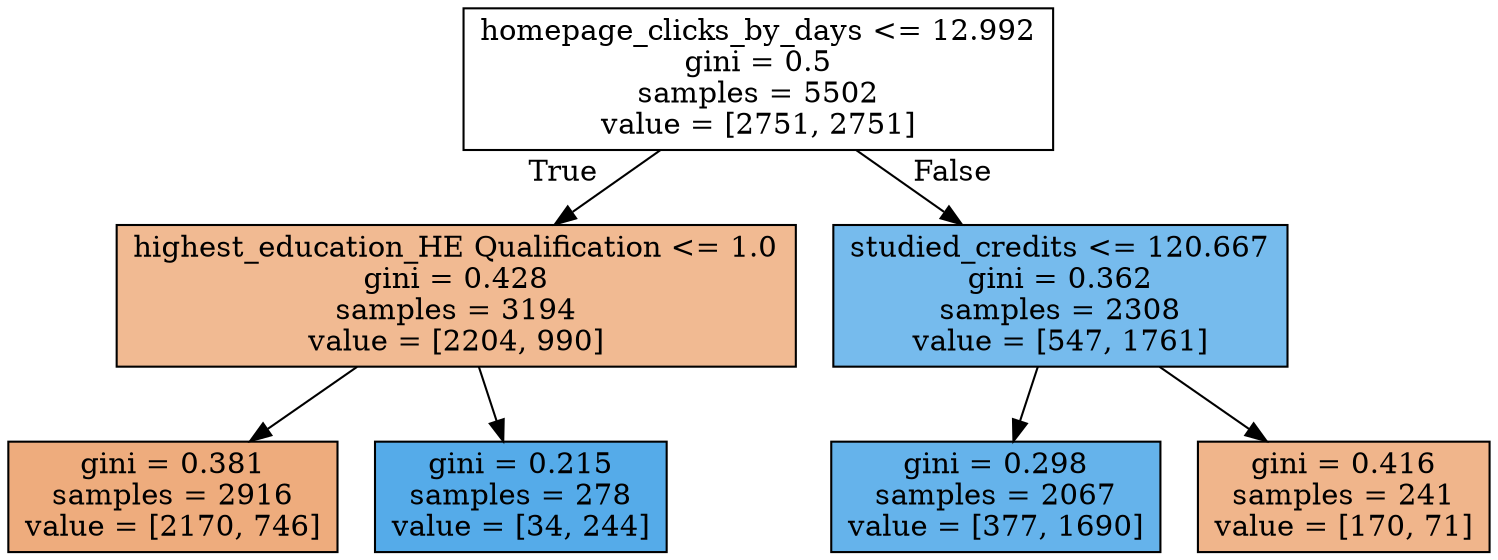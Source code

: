 digraph Tree {
node [shape=box, style="filled", color="black"] ;
0 [label="homepage_clicks_by_days <= 12.992\ngini = 0.5\nsamples = 5502\nvalue = [2751, 2751]", fillcolor="#e5813900"] ;
1 [label="highest_education_HE Qualification <= 1.0\ngini = 0.428\nsamples = 3194\nvalue = [2204, 990]", fillcolor="#e581398c"] ;
0 -> 1 [labeldistance=2.5, labelangle=45, headlabel="True"] ;
2 [label="gini = 0.381\nsamples = 2916\nvalue = [2170, 746]", fillcolor="#e58139a7"] ;
1 -> 2 ;
3 [label="gini = 0.215\nsamples = 278\nvalue = [34, 244]", fillcolor="#399de5db"] ;
1 -> 3 ;
4 [label="studied_credits <= 120.667\ngini = 0.362\nsamples = 2308\nvalue = [547, 1761]", fillcolor="#399de5b0"] ;
0 -> 4 [labeldistance=2.5, labelangle=-45, headlabel="False"] ;
5 [label="gini = 0.298\nsamples = 2067\nvalue = [377, 1690]", fillcolor="#399de5c6"] ;
4 -> 5 ;
6 [label="gini = 0.416\nsamples = 241\nvalue = [170, 71]", fillcolor="#e5813995"] ;
4 -> 6 ;
}